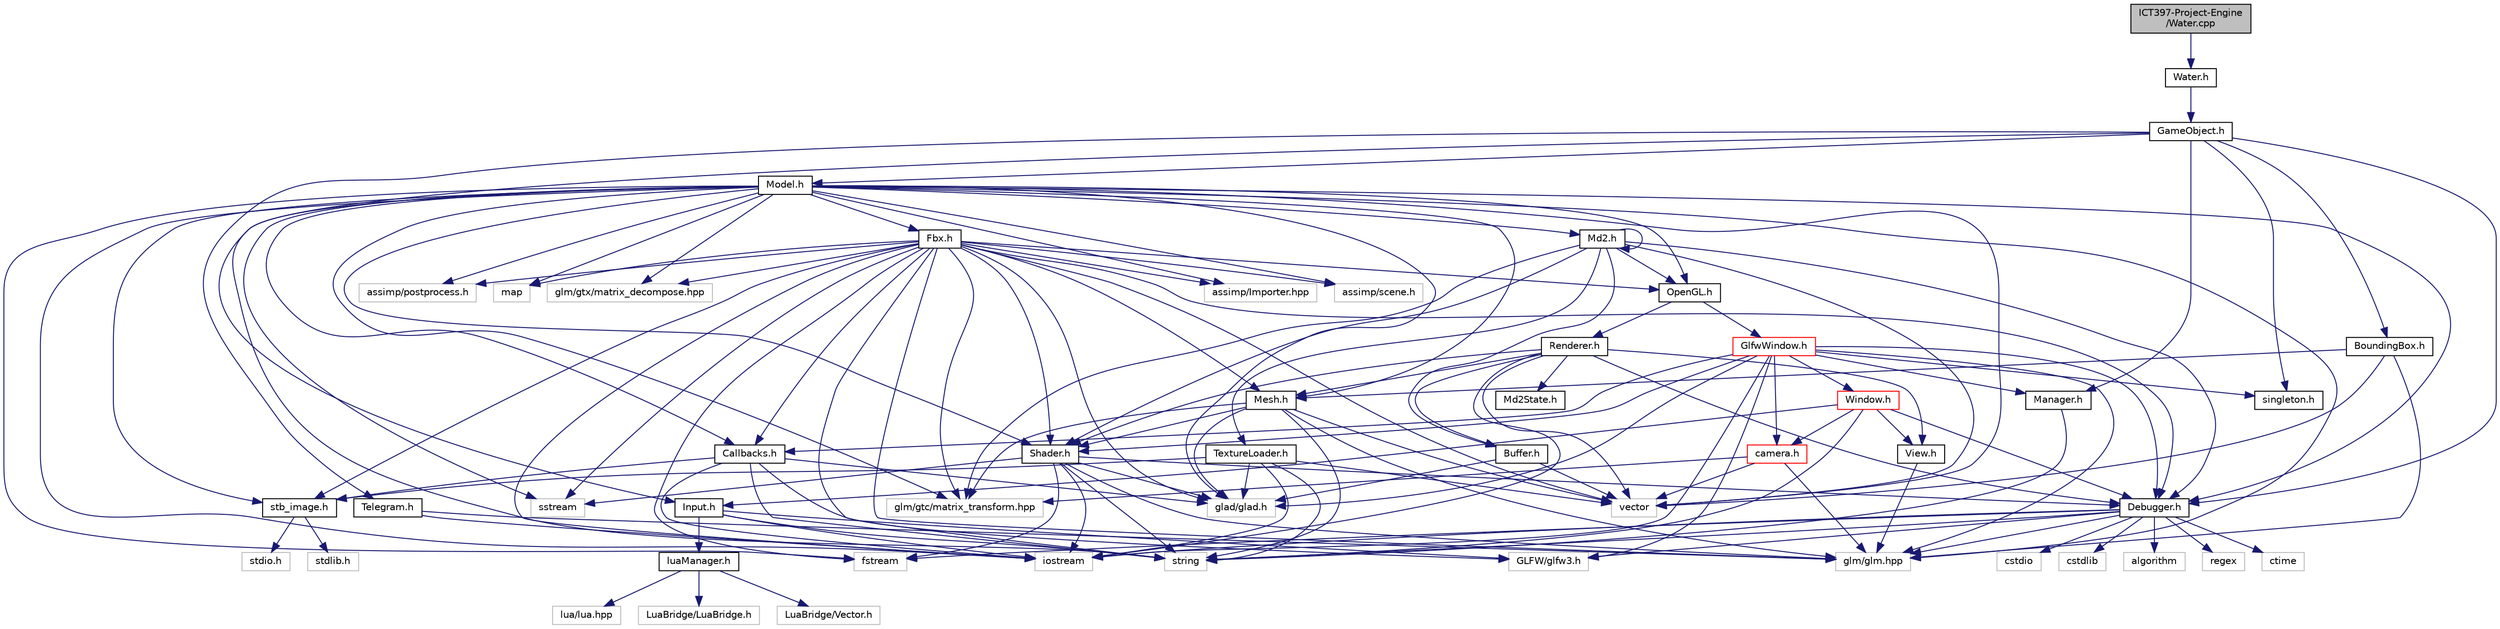 digraph "ICT397-Project-Engine/Water.cpp"
{
 // LATEX_PDF_SIZE
  edge [fontname="Helvetica",fontsize="10",labelfontname="Helvetica",labelfontsize="10"];
  node [fontname="Helvetica",fontsize="10",shape=record];
  Node1 [label="ICT397-Project-Engine\l/Water.cpp",height=0.2,width=0.4,color="black", fillcolor="grey75", style="filled", fontcolor="black",tooltip=" "];
  Node1 -> Node2 [color="midnightblue",fontsize="10",style="solid"];
  Node2 [label="Water.h",height=0.2,width=0.4,color="black", fillcolor="white", style="filled",URL="$_water_8h.html",tooltip=" "];
  Node2 -> Node3 [color="midnightblue",fontsize="10",style="solid"];
  Node3 [label="GameObject.h",height=0.2,width=0.4,color="black", fillcolor="white", style="filled",URL="$_game_object_8h.html",tooltip=" "];
  Node3 -> Node4 [color="midnightblue",fontsize="10",style="solid"];
  Node4 [label="Model.h",height=0.2,width=0.4,color="black", fillcolor="white", style="filled",URL="$_model_8h.html",tooltip=" "];
  Node4 -> Node5 [color="midnightblue",fontsize="10",style="solid"];
  Node5 [label="glad/glad.h",height=0.2,width=0.4,color="grey75", fillcolor="white", style="filled",tooltip=" "];
  Node4 -> Node6 [color="midnightblue",fontsize="10",style="solid"];
  Node6 [label="glm/glm.hpp",height=0.2,width=0.4,color="grey75", fillcolor="white", style="filled",tooltip=" "];
  Node4 -> Node7 [color="midnightblue",fontsize="10",style="solid"];
  Node7 [label="glm/gtc/matrix_transform.hpp",height=0.2,width=0.4,color="grey75", fillcolor="white", style="filled",tooltip=" "];
  Node4 -> Node8 [color="midnightblue",fontsize="10",style="solid"];
  Node8 [label="glm/gtx/matrix_decompose.hpp",height=0.2,width=0.4,color="grey75", fillcolor="white", style="filled",tooltip=" "];
  Node4 -> Node9 [color="midnightblue",fontsize="10",style="solid"];
  Node9 [label="stb_image.h",height=0.2,width=0.4,color="black", fillcolor="white", style="filled",URL="$stb__image_8h.html",tooltip=" "];
  Node9 -> Node10 [color="midnightblue",fontsize="10",style="solid"];
  Node10 [label="stdio.h",height=0.2,width=0.4,color="grey75", fillcolor="white", style="filled",tooltip=" "];
  Node9 -> Node11 [color="midnightblue",fontsize="10",style="solid"];
  Node11 [label="stdlib.h",height=0.2,width=0.4,color="grey75", fillcolor="white", style="filled",tooltip=" "];
  Node4 -> Node12 [color="midnightblue",fontsize="10",style="solid"];
  Node12 [label="assimp/Importer.hpp",height=0.2,width=0.4,color="grey75", fillcolor="white", style="filled",tooltip=" "];
  Node4 -> Node13 [color="midnightblue",fontsize="10",style="solid"];
  Node13 [label="assimp/scene.h",height=0.2,width=0.4,color="grey75", fillcolor="white", style="filled",tooltip=" "];
  Node4 -> Node14 [color="midnightblue",fontsize="10",style="solid"];
  Node14 [label="assimp/postprocess.h",height=0.2,width=0.4,color="grey75", fillcolor="white", style="filled",tooltip=" "];
  Node4 -> Node15 [color="midnightblue",fontsize="10",style="solid"];
  Node15 [label="Mesh.h",height=0.2,width=0.4,color="black", fillcolor="white", style="filled",URL="$_mesh_8h.html",tooltip=" "];
  Node15 -> Node5 [color="midnightblue",fontsize="10",style="solid"];
  Node15 -> Node6 [color="midnightblue",fontsize="10",style="solid"];
  Node15 -> Node7 [color="midnightblue",fontsize="10",style="solid"];
  Node15 -> Node16 [color="midnightblue",fontsize="10",style="solid"];
  Node16 [label="Shader.h",height=0.2,width=0.4,color="black", fillcolor="white", style="filled",URL="$_shader_8h.html",tooltip=" "];
  Node16 -> Node5 [color="midnightblue",fontsize="10",style="solid"];
  Node16 -> Node6 [color="midnightblue",fontsize="10",style="solid"];
  Node16 -> Node17 [color="midnightblue",fontsize="10",style="solid"];
  Node17 [label="string",height=0.2,width=0.4,color="grey75", fillcolor="white", style="filled",tooltip=" "];
  Node16 -> Node18 [color="midnightblue",fontsize="10",style="solid"];
  Node18 [label="fstream",height=0.2,width=0.4,color="grey75", fillcolor="white", style="filled",tooltip=" "];
  Node16 -> Node19 [color="midnightblue",fontsize="10",style="solid"];
  Node19 [label="sstream",height=0.2,width=0.4,color="grey75", fillcolor="white", style="filled",tooltip=" "];
  Node16 -> Node20 [color="midnightblue",fontsize="10",style="solid"];
  Node20 [label="iostream",height=0.2,width=0.4,color="grey75", fillcolor="white", style="filled",tooltip=" "];
  Node16 -> Node21 [color="midnightblue",fontsize="10",style="solid"];
  Node21 [label="Debugger.h",height=0.2,width=0.4,color="black", fillcolor="white", style="filled",URL="$_debugger_8h.html",tooltip=" "];
  Node21 -> Node20 [color="midnightblue",fontsize="10",style="solid"];
  Node21 -> Node17 [color="midnightblue",fontsize="10",style="solid"];
  Node21 -> Node6 [color="midnightblue",fontsize="10",style="solid"];
  Node21 -> Node22 [color="midnightblue",fontsize="10",style="solid"];
  Node22 [label="GLFW/glfw3.h",height=0.2,width=0.4,color="grey75", fillcolor="white", style="filled",tooltip=" "];
  Node21 -> Node18 [color="midnightblue",fontsize="10",style="solid"];
  Node21 -> Node23 [color="midnightblue",fontsize="10",style="solid"];
  Node23 [label="ctime",height=0.2,width=0.4,color="grey75", fillcolor="white", style="filled",tooltip=" "];
  Node21 -> Node24 [color="midnightblue",fontsize="10",style="solid"];
  Node24 [label="cstdio",height=0.2,width=0.4,color="grey75", fillcolor="white", style="filled",tooltip=" "];
  Node21 -> Node25 [color="midnightblue",fontsize="10",style="solid"];
  Node25 [label="cstdlib",height=0.2,width=0.4,color="grey75", fillcolor="white", style="filled",tooltip=" "];
  Node21 -> Node26 [color="midnightblue",fontsize="10",style="solid"];
  Node26 [label="algorithm",height=0.2,width=0.4,color="grey75", fillcolor="white", style="filled",tooltip=" "];
  Node21 -> Node27 [color="midnightblue",fontsize="10",style="solid"];
  Node27 [label="regex",height=0.2,width=0.4,color="grey75", fillcolor="white", style="filled",tooltip=" "];
  Node15 -> Node17 [color="midnightblue",fontsize="10",style="solid"];
  Node15 -> Node28 [color="midnightblue",fontsize="10",style="solid"];
  Node28 [label="vector",height=0.2,width=0.4,color="grey75", fillcolor="white", style="filled",tooltip=" "];
  Node4 -> Node16 [color="midnightblue",fontsize="10",style="solid"];
  Node4 -> Node17 [color="midnightblue",fontsize="10",style="solid"];
  Node4 -> Node18 [color="midnightblue",fontsize="10",style="solid"];
  Node4 -> Node19 [color="midnightblue",fontsize="10",style="solid"];
  Node4 -> Node20 [color="midnightblue",fontsize="10",style="solid"];
  Node4 -> Node29 [color="midnightblue",fontsize="10",style="solid"];
  Node29 [label="map",height=0.2,width=0.4,color="grey75", fillcolor="white", style="filled",tooltip=" "];
  Node4 -> Node28 [color="midnightblue",fontsize="10",style="solid"];
  Node4 -> Node30 [color="midnightblue",fontsize="10",style="solid"];
  Node30 [label="Callbacks.h",height=0.2,width=0.4,color="black", fillcolor="white", style="filled",URL="$_callbacks_8h.html",tooltip=" "];
  Node30 -> Node5 [color="midnightblue",fontsize="10",style="solid"];
  Node30 -> Node22 [color="midnightblue",fontsize="10",style="solid"];
  Node30 -> Node17 [color="midnightblue",fontsize="10",style="solid"];
  Node30 -> Node20 [color="midnightblue",fontsize="10",style="solid"];
  Node30 -> Node9 [color="midnightblue",fontsize="10",style="solid"];
  Node4 -> Node31 [color="midnightblue",fontsize="10",style="solid"];
  Node31 [label="OpenGL.h",height=0.2,width=0.4,color="black", fillcolor="white", style="filled",URL="$_open_g_l_8h.html",tooltip=" "];
  Node31 -> Node32 [color="midnightblue",fontsize="10",style="solid"];
  Node32 [label="Renderer.h",height=0.2,width=0.4,color="black", fillcolor="white", style="filled",URL="$_renderer_8h.html",tooltip=" "];
  Node32 -> Node20 [color="midnightblue",fontsize="10",style="solid"];
  Node32 -> Node28 [color="midnightblue",fontsize="10",style="solid"];
  Node32 -> Node33 [color="midnightblue",fontsize="10",style="solid"];
  Node33 [label="Md2State.h",height=0.2,width=0.4,color="black", fillcolor="white", style="filled",URL="$_md2_state_8h.html",tooltip=" "];
  Node32 -> Node16 [color="midnightblue",fontsize="10",style="solid"];
  Node32 -> Node15 [color="midnightblue",fontsize="10",style="solid"];
  Node32 -> Node34 [color="midnightblue",fontsize="10",style="solid"];
  Node34 [label="View.h",height=0.2,width=0.4,color="black", fillcolor="white", style="filled",URL="$_view_8h.html",tooltip=" "];
  Node34 -> Node6 [color="midnightblue",fontsize="10",style="solid"];
  Node32 -> Node35 [color="midnightblue",fontsize="10",style="solid"];
  Node35 [label="Buffer.h",height=0.2,width=0.4,color="black", fillcolor="white", style="filled",URL="$_buffer_8h.html",tooltip=" "];
  Node35 -> Node5 [color="midnightblue",fontsize="10",style="solid"];
  Node35 -> Node28 [color="midnightblue",fontsize="10",style="solid"];
  Node32 -> Node21 [color="midnightblue",fontsize="10",style="solid"];
  Node31 -> Node36 [color="midnightblue",fontsize="10",style="solid"];
  Node36 [label="GlfwWindow.h",height=0.2,width=0.4,color="red", fillcolor="white", style="filled",URL="$_glfw_window_8h.html",tooltip=" "];
  Node36 -> Node5 [color="midnightblue",fontsize="10",style="solid"];
  Node36 -> Node22 [color="midnightblue",fontsize="10",style="solid"];
  Node36 -> Node6 [color="midnightblue",fontsize="10",style="solid"];
  Node36 -> Node37 [color="midnightblue",fontsize="10",style="solid"];
  Node37 [label="Window.h",height=0.2,width=0.4,color="red", fillcolor="white", style="filled",URL="$_window_8h.html",tooltip=" "];
  Node37 -> Node17 [color="midnightblue",fontsize="10",style="solid"];
  Node37 -> Node40 [color="midnightblue",fontsize="10",style="solid"];
  Node40 [label="Input.h",height=0.2,width=0.4,color="black", fillcolor="white", style="filled",URL="$_input_8h.html",tooltip=" "];
  Node40 -> Node22 [color="midnightblue",fontsize="10",style="solid"];
  Node40 -> Node17 [color="midnightblue",fontsize="10",style="solid"];
  Node40 -> Node20 [color="midnightblue",fontsize="10",style="solid"];
  Node40 -> Node41 [color="midnightblue",fontsize="10",style="solid"];
  Node41 [label="luaManager.h",height=0.2,width=0.4,color="black", fillcolor="white", style="filled",URL="$lua_manager_8h.html",tooltip=" "];
  Node41 -> Node42 [color="midnightblue",fontsize="10",style="solid"];
  Node42 [label="lua/lua.hpp",height=0.2,width=0.4,color="grey75", fillcolor="white", style="filled",tooltip=" "];
  Node41 -> Node43 [color="midnightblue",fontsize="10",style="solid"];
  Node43 [label="LuaBridge/LuaBridge.h",height=0.2,width=0.4,color="grey75", fillcolor="white", style="filled",tooltip=" "];
  Node41 -> Node44 [color="midnightblue",fontsize="10",style="solid"];
  Node44 [label="LuaBridge/Vector.h",height=0.2,width=0.4,color="grey75", fillcolor="white", style="filled",tooltip=" "];
  Node37 -> Node45 [color="midnightblue",fontsize="10",style="solid"];
  Node45 [label="camera.h",height=0.2,width=0.4,color="red", fillcolor="white", style="filled",URL="$camera_8h.html",tooltip=" "];
  Node45 -> Node6 [color="midnightblue",fontsize="10",style="solid"];
  Node45 -> Node7 [color="midnightblue",fontsize="10",style="solid"];
  Node45 -> Node28 [color="midnightblue",fontsize="10",style="solid"];
  Node37 -> Node34 [color="midnightblue",fontsize="10",style="solid"];
  Node37 -> Node21 [color="midnightblue",fontsize="10",style="solid"];
  Node36 -> Node20 [color="midnightblue",fontsize="10",style="solid"];
  Node36 -> Node30 [color="midnightblue",fontsize="10",style="solid"];
  Node36 -> Node47 [color="midnightblue",fontsize="10",style="solid"];
  Node47 [label="singleton.h",height=0.2,width=0.4,color="black", fillcolor="white", style="filled",URL="$singleton_8h.html",tooltip=" "];
  Node36 -> Node45 [color="midnightblue",fontsize="10",style="solid"];
  Node36 -> Node16 [color="midnightblue",fontsize="10",style="solid"];
  Node36 -> Node48 [color="midnightblue",fontsize="10",style="solid"];
  Node48 [label="Manager.h",height=0.2,width=0.4,color="black", fillcolor="white", style="filled",URL="$_manager_8h.html",tooltip=" "];
  Node48 -> Node17 [color="midnightblue",fontsize="10",style="solid"];
  Node36 -> Node21 [color="midnightblue",fontsize="10",style="solid"];
  Node4 -> Node64 [color="midnightblue",fontsize="10",style="solid"];
  Node64 [label="Fbx.h",height=0.2,width=0.4,color="black", fillcolor="white", style="filled",URL="$_fbx_8h.html",tooltip=" "];
  Node64 -> Node5 [color="midnightblue",fontsize="10",style="solid"];
  Node64 -> Node6 [color="midnightblue",fontsize="10",style="solid"];
  Node64 -> Node7 [color="midnightblue",fontsize="10",style="solid"];
  Node64 -> Node8 [color="midnightblue",fontsize="10",style="solid"];
  Node64 -> Node9 [color="midnightblue",fontsize="10",style="solid"];
  Node64 -> Node12 [color="midnightblue",fontsize="10",style="solid"];
  Node64 -> Node13 [color="midnightblue",fontsize="10",style="solid"];
  Node64 -> Node14 [color="midnightblue",fontsize="10",style="solid"];
  Node64 -> Node15 [color="midnightblue",fontsize="10",style="solid"];
  Node64 -> Node16 [color="midnightblue",fontsize="10",style="solid"];
  Node64 -> Node17 [color="midnightblue",fontsize="10",style="solid"];
  Node64 -> Node18 [color="midnightblue",fontsize="10",style="solid"];
  Node64 -> Node19 [color="midnightblue",fontsize="10",style="solid"];
  Node64 -> Node20 [color="midnightblue",fontsize="10",style="solid"];
  Node64 -> Node29 [color="midnightblue",fontsize="10",style="solid"];
  Node64 -> Node28 [color="midnightblue",fontsize="10",style="solid"];
  Node64 -> Node30 [color="midnightblue",fontsize="10",style="solid"];
  Node64 -> Node31 [color="midnightblue",fontsize="10",style="solid"];
  Node64 -> Node21 [color="midnightblue",fontsize="10",style="solid"];
  Node4 -> Node65 [color="midnightblue",fontsize="10",style="solid"];
  Node65 [label="Md2.h",height=0.2,width=0.4,color="black", fillcolor="white", style="filled",URL="$_md2_8h.html",tooltip=" "];
  Node65 -> Node16 [color="midnightblue",fontsize="10",style="solid"];
  Node65 -> Node31 [color="midnightblue",fontsize="10",style="solid"];
  Node65 -> Node35 [color="midnightblue",fontsize="10",style="solid"];
  Node65 -> Node39 [color="midnightblue",fontsize="10",style="solid"];
  Node39 [label="TextureLoader.h",height=0.2,width=0.4,color="black", fillcolor="white", style="filled",URL="$_texture_loader_8h.html",tooltip=" "];
  Node39 -> Node28 [color="midnightblue",fontsize="10",style="solid"];
  Node39 -> Node17 [color="midnightblue",fontsize="10",style="solid"];
  Node39 -> Node5 [color="midnightblue",fontsize="10",style="solid"];
  Node39 -> Node9 [color="midnightblue",fontsize="10",style="solid"];
  Node39 -> Node20 [color="midnightblue",fontsize="10",style="solid"];
  Node65 -> Node65 [color="midnightblue",fontsize="10",style="solid"];
  Node65 -> Node28 [color="midnightblue",fontsize="10",style="solid"];
  Node65 -> Node7 [color="midnightblue",fontsize="10",style="solid"];
  Node65 -> Node21 [color="midnightblue",fontsize="10",style="solid"];
  Node4 -> Node21 [color="midnightblue",fontsize="10",style="solid"];
  Node3 -> Node66 [color="midnightblue",fontsize="10",style="solid"];
  Node66 [label="BoundingBox.h",height=0.2,width=0.4,color="black", fillcolor="white", style="filled",URL="$_bounding_box_8h.html",tooltip=" "];
  Node66 -> Node28 [color="midnightblue",fontsize="10",style="solid"];
  Node66 -> Node6 [color="midnightblue",fontsize="10",style="solid"];
  Node66 -> Node15 [color="midnightblue",fontsize="10",style="solid"];
  Node3 -> Node40 [color="midnightblue",fontsize="10",style="solid"];
  Node3 -> Node21 [color="midnightblue",fontsize="10",style="solid"];
  Node3 -> Node67 [color="midnightblue",fontsize="10",style="solid"];
  Node67 [label="Telegram.h",height=0.2,width=0.4,color="black", fillcolor="white", style="filled",URL="$_telegram_8h.html",tooltip=" "];
  Node67 -> Node20 [color="midnightblue",fontsize="10",style="solid"];
  Node67 -> Node6 [color="midnightblue",fontsize="10",style="solid"];
  Node3 -> Node48 [color="midnightblue",fontsize="10",style="solid"];
  Node3 -> Node47 [color="midnightblue",fontsize="10",style="solid"];
}
